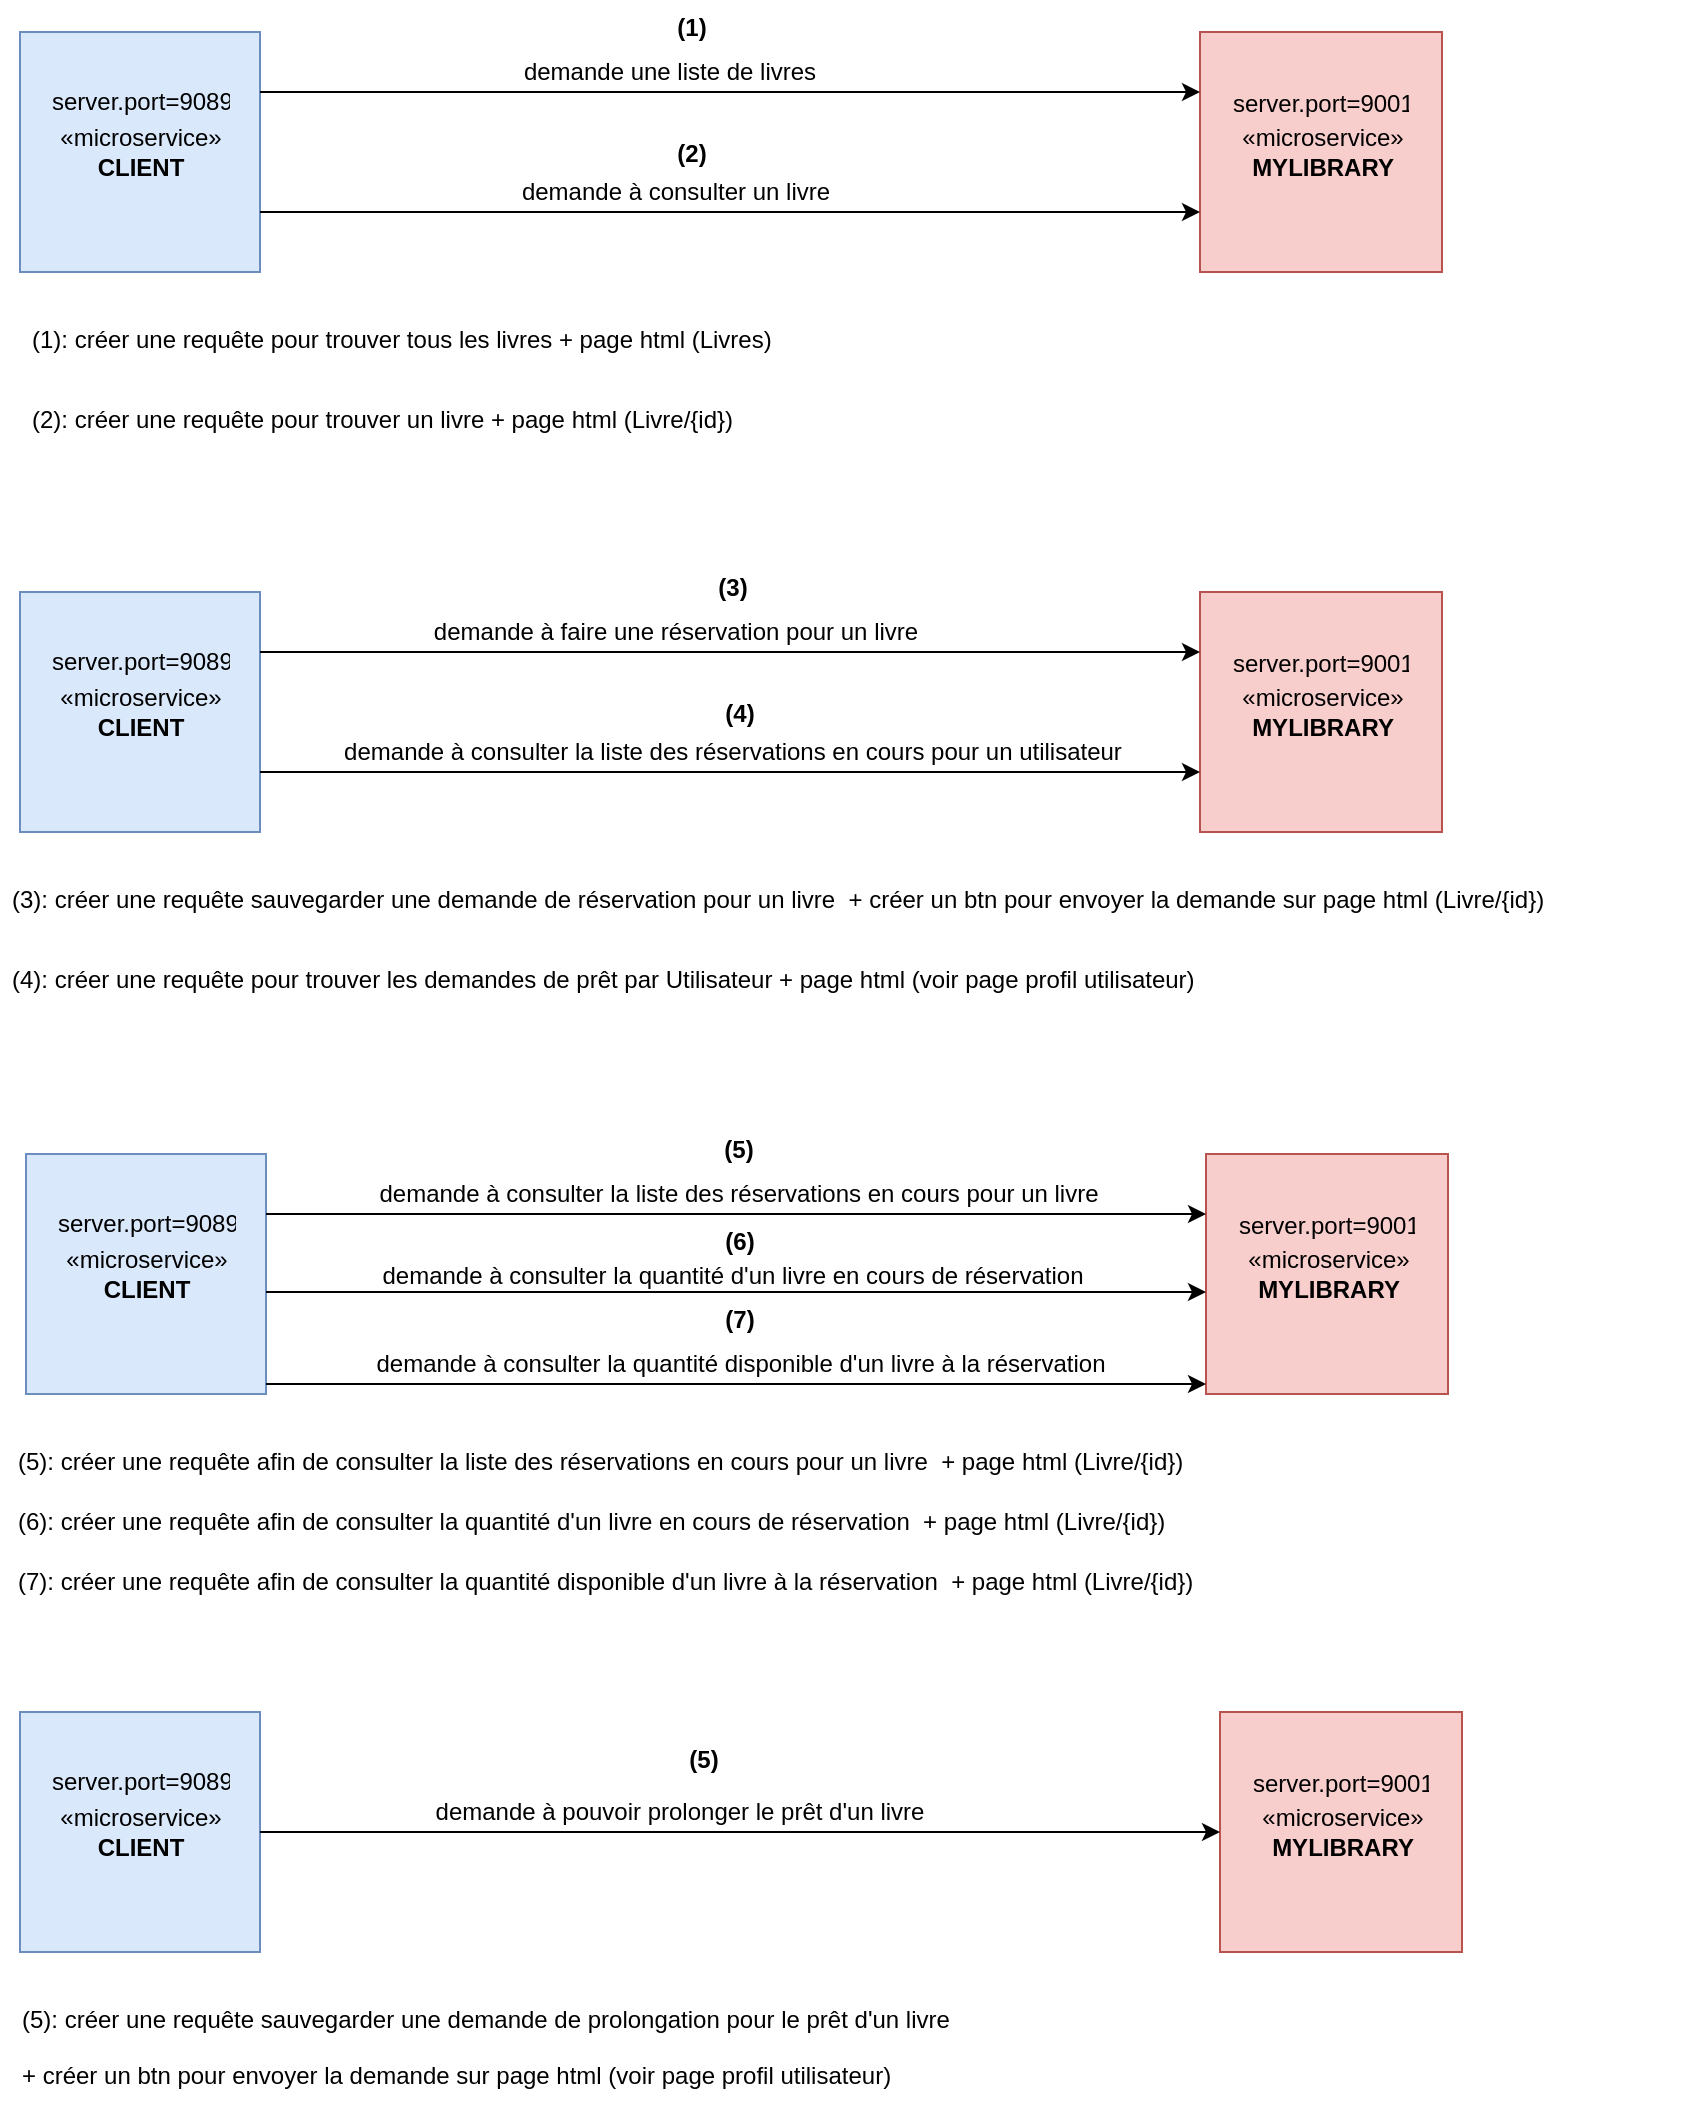 <mxfile version="12.7.9" type="github">
  <diagram id="7s5Dri6MQnNXjniFrHg-" name="Page-1">
    <mxGraphModel dx="2605" dy="1658" grid="1" gridSize="10" guides="1" tooltips="1" connect="1" arrows="1" fold="1" page="1" pageScale="1" pageWidth="827" pageHeight="1169" math="0" shadow="0">
      <root>
        <mxCell id="0" />
        <mxCell id="1" parent="0" />
        <mxCell id="JnspZn93SHJP-3UMMXjt-1" value="" style="group" parent="1" vertex="1" connectable="0">
          <mxGeometry x="40" y="80" width="120" height="120" as="geometry" />
        </mxCell>
        <mxCell id="JnspZn93SHJP-3UMMXjt-2" value="«microservice»&lt;br&gt;&lt;b&gt;CLIENT&lt;/b&gt;" style="html=1;fillColor=#dae8fc;strokeColor=#6c8ebf;" parent="JnspZn93SHJP-3UMMXjt-1" vertex="1">
          <mxGeometry width="120" height="120" as="geometry" />
        </mxCell>
        <mxCell id="JnspZn93SHJP-3UMMXjt-3" value="server.port=9089" style="text;strokeColor=none;fillColor=none;align=left;verticalAlign=top;spacingLeft=4;spacingRight=4;overflow=hidden;rotatable=0;points=[[0,0.5],[1,0.5]];portConstraint=eastwest;" parent="JnspZn93SHJP-3UMMXjt-1" vertex="1">
          <mxGeometry x="10" y="21" width="100" height="26" as="geometry" />
        </mxCell>
        <mxCell id="JnspZn93SHJP-3UMMXjt-4" value="" style="group" parent="1" vertex="1" connectable="0">
          <mxGeometry x="630" y="80" width="121" height="120" as="geometry" />
        </mxCell>
        <mxCell id="JnspZn93SHJP-3UMMXjt-5" value="«microservice»&lt;br&gt;&lt;b&gt;MYLIBRARY&lt;/b&gt;" style="html=1;fillColor=#f8cecc;strokeColor=#b85450;" parent="JnspZn93SHJP-3UMMXjt-4" vertex="1">
          <mxGeometry width="121" height="120" as="geometry" />
        </mxCell>
        <mxCell id="JnspZn93SHJP-3UMMXjt-6" value="server.port=9001" style="text;strokeColor=none;fillColor=none;align=left;verticalAlign=top;spacingLeft=4;spacingRight=4;overflow=hidden;rotatable=0;points=[[0,0.5],[1,0.5]];portConstraint=eastwest;" parent="JnspZn93SHJP-3UMMXjt-4" vertex="1">
          <mxGeometry x="10.5" y="22" width="99" height="26" as="geometry" />
        </mxCell>
        <mxCell id="JnspZn93SHJP-3UMMXjt-10" style="edgeStyle=orthogonalEdgeStyle;rounded=0;orthogonalLoop=1;jettySize=auto;html=1;exitX=1;exitY=0.25;exitDx=0;exitDy=0;entryX=0;entryY=0.25;entryDx=0;entryDy=0;" parent="1" source="JnspZn93SHJP-3UMMXjt-2" target="JnspZn93SHJP-3UMMXjt-5" edge="1">
          <mxGeometry relative="1" as="geometry" />
        </mxCell>
        <mxCell id="JnspZn93SHJP-3UMMXjt-11" style="edgeStyle=orthogonalEdgeStyle;rounded=0;orthogonalLoop=1;jettySize=auto;html=1;exitX=0;exitY=0.75;exitDx=0;exitDy=0;entryX=1;entryY=0.75;entryDx=0;entryDy=0;endArrow=none;endFill=0;startArrow=classic;startFill=1;" parent="1" source="JnspZn93SHJP-3UMMXjt-5" target="JnspZn93SHJP-3UMMXjt-2" edge="1">
          <mxGeometry relative="1" as="geometry" />
        </mxCell>
        <mxCell id="JnspZn93SHJP-3UMMXjt-12" value="demande une liste de livres" style="text;html=1;strokeColor=none;fillColor=none;align=center;verticalAlign=middle;whiteSpace=wrap;rounded=0;" parent="1" vertex="1">
          <mxGeometry x="280" y="90" width="170" height="20" as="geometry" />
        </mxCell>
        <mxCell id="JnspZn93SHJP-3UMMXjt-13" value="demande à consulter un livre " style="text;html=1;strokeColor=none;fillColor=none;align=center;verticalAlign=middle;whiteSpace=wrap;rounded=0;" parent="1" vertex="1">
          <mxGeometry x="283" y="150" width="170" height="20" as="geometry" />
        </mxCell>
        <mxCell id="JnspZn93SHJP-3UMMXjt-25" value="" style="group" parent="1" vertex="1" connectable="0">
          <mxGeometry x="40" y="360" width="120" height="120" as="geometry" />
        </mxCell>
        <mxCell id="JnspZn93SHJP-3UMMXjt-26" value="«microservice»&lt;br&gt;&lt;b&gt;CLIENT&lt;/b&gt;" style="html=1;fillColor=#dae8fc;strokeColor=#6c8ebf;" parent="JnspZn93SHJP-3UMMXjt-25" vertex="1">
          <mxGeometry width="120" height="120" as="geometry" />
        </mxCell>
        <mxCell id="JnspZn93SHJP-3UMMXjt-27" value="server.port=9089" style="text;strokeColor=none;fillColor=none;align=left;verticalAlign=top;spacingLeft=4;spacingRight=4;overflow=hidden;rotatable=0;points=[[0,0.5],[1,0.5]];portConstraint=eastwest;" parent="JnspZn93SHJP-3UMMXjt-25" vertex="1">
          <mxGeometry x="10" y="21" width="100" height="26" as="geometry" />
        </mxCell>
        <mxCell id="JnspZn93SHJP-3UMMXjt-28" value="" style="group" parent="1" vertex="1" connectable="0">
          <mxGeometry x="630" y="360" width="121" height="120" as="geometry" />
        </mxCell>
        <mxCell id="JnspZn93SHJP-3UMMXjt-29" value="«microservice»&lt;br&gt;&lt;b&gt;MYLIBRARY&lt;/b&gt;" style="html=1;fillColor=#f8cecc;strokeColor=#b85450;" parent="JnspZn93SHJP-3UMMXjt-28" vertex="1">
          <mxGeometry width="121" height="120" as="geometry" />
        </mxCell>
        <mxCell id="JnspZn93SHJP-3UMMXjt-30" value="server.port=9001" style="text;strokeColor=none;fillColor=none;align=left;verticalAlign=top;spacingLeft=4;spacingRight=4;overflow=hidden;rotatable=0;points=[[0,0.5],[1,0.5]];portConstraint=eastwest;" parent="JnspZn93SHJP-3UMMXjt-28" vertex="1">
          <mxGeometry x="10.5" y="22" width="99" height="26" as="geometry" />
        </mxCell>
        <mxCell id="JnspZn93SHJP-3UMMXjt-31" style="edgeStyle=orthogonalEdgeStyle;rounded=0;orthogonalLoop=1;jettySize=auto;html=1;exitX=1;exitY=0.25;exitDx=0;exitDy=0;entryX=0;entryY=0.25;entryDx=0;entryDy=0;" parent="1" source="JnspZn93SHJP-3UMMXjt-26" target="JnspZn93SHJP-3UMMXjt-29" edge="1">
          <mxGeometry relative="1" as="geometry" />
        </mxCell>
        <mxCell id="JnspZn93SHJP-3UMMXjt-32" style="edgeStyle=orthogonalEdgeStyle;rounded=0;orthogonalLoop=1;jettySize=auto;html=1;exitX=0;exitY=0.75;exitDx=0;exitDy=0;entryX=1;entryY=0.75;entryDx=0;entryDy=0;endArrow=none;endFill=0;startArrow=classic;startFill=1;" parent="1" source="JnspZn93SHJP-3UMMXjt-29" target="JnspZn93SHJP-3UMMXjt-26" edge="1">
          <mxGeometry relative="1" as="geometry" />
        </mxCell>
        <mxCell id="JnspZn93SHJP-3UMMXjt-33" value="demande à faire une réservation pour un livre" style="text;html=1;strokeColor=none;fillColor=none;align=center;verticalAlign=middle;whiteSpace=wrap;rounded=0;" parent="1" vertex="1">
          <mxGeometry x="238" y="370" width="260" height="20" as="geometry" />
        </mxCell>
        <mxCell id="JnspZn93SHJP-3UMMXjt-34" value="demande à consulter la liste des réservations en cours pour un utilisateur " style="text;html=1;strokeColor=none;fillColor=none;align=center;verticalAlign=middle;whiteSpace=wrap;rounded=0;" parent="1" vertex="1">
          <mxGeometry x="163" y="430" width="467" height="20" as="geometry" />
        </mxCell>
        <mxCell id="JnspZn93SHJP-3UMMXjt-35" value="" style="group" parent="1" vertex="1" connectable="0">
          <mxGeometry x="40" y="920" width="120" height="120" as="geometry" />
        </mxCell>
        <mxCell id="JnspZn93SHJP-3UMMXjt-36" value="«microservice»&lt;br&gt;&lt;b&gt;CLIENT&lt;/b&gt;" style="html=1;fillColor=#dae8fc;strokeColor=#6c8ebf;" parent="JnspZn93SHJP-3UMMXjt-35" vertex="1">
          <mxGeometry width="120" height="120" as="geometry" />
        </mxCell>
        <mxCell id="JnspZn93SHJP-3UMMXjt-37" value="server.port=9089" style="text;strokeColor=none;fillColor=none;align=left;verticalAlign=top;spacingLeft=4;spacingRight=4;overflow=hidden;rotatable=0;points=[[0,0.5],[1,0.5]];portConstraint=eastwest;" parent="JnspZn93SHJP-3UMMXjt-35" vertex="1">
          <mxGeometry x="10" y="21" width="100" height="26" as="geometry" />
        </mxCell>
        <mxCell id="JnspZn93SHJP-3UMMXjt-38" value="" style="group" parent="1" vertex="1" connectable="0">
          <mxGeometry x="640" y="920" width="121" height="120" as="geometry" />
        </mxCell>
        <mxCell id="JnspZn93SHJP-3UMMXjt-39" value="«microservice»&lt;br&gt;&lt;b&gt;MYLIBRARY&lt;/b&gt;" style="html=1;fillColor=#f8cecc;strokeColor=#b85450;" parent="JnspZn93SHJP-3UMMXjt-38" vertex="1">
          <mxGeometry width="121" height="120" as="geometry" />
        </mxCell>
        <mxCell id="JnspZn93SHJP-3UMMXjt-40" value="server.port=9001" style="text;strokeColor=none;fillColor=none;align=left;verticalAlign=top;spacingLeft=4;spacingRight=4;overflow=hidden;rotatable=0;points=[[0,0.5],[1,0.5]];portConstraint=eastwest;" parent="JnspZn93SHJP-3UMMXjt-38" vertex="1">
          <mxGeometry x="10.5" y="22" width="99" height="26" as="geometry" />
        </mxCell>
        <mxCell id="JnspZn93SHJP-3UMMXjt-43" value="demande à pouvoir prolonger le prêt d&#39;un livre" style="text;html=1;strokeColor=none;fillColor=none;align=center;verticalAlign=middle;whiteSpace=wrap;rounded=0;" parent="1" vertex="1">
          <mxGeometry x="240" y="960" width="260" height="20" as="geometry" />
        </mxCell>
        <mxCell id="JnspZn93SHJP-3UMMXjt-46" style="edgeStyle=orthogonalEdgeStyle;rounded=0;orthogonalLoop=1;jettySize=auto;html=1;startArrow=classic;startFill=1;endArrow=none;endFill=0;" parent="1" source="JnspZn93SHJP-3UMMXjt-39" target="JnspZn93SHJP-3UMMXjt-36" edge="1">
          <mxGeometry relative="1" as="geometry" />
        </mxCell>
        <mxCell id="yUXaploOOtpTbulD-QZl-1" value="(1): créer une requête pour trouver tous les livres + page html (Livres)  " style="text;strokeColor=none;fillColor=none;align=left;verticalAlign=top;spacingLeft=4;spacingRight=4;overflow=hidden;rotatable=0;points=[[0,0.5],[1,0.5]];portConstraint=eastwest;" parent="1" vertex="1">
          <mxGeometry x="40" y="220" width="410" height="30" as="geometry" />
        </mxCell>
        <mxCell id="yUXaploOOtpTbulD-QZl-3" value="(1)" style="text;align=center;fontStyle=1;verticalAlign=middle;spacingLeft=3;spacingRight=3;strokeColor=none;rotatable=0;points=[[0,0.5],[1,0.5]];portConstraint=eastwest;" parent="1" vertex="1">
          <mxGeometry x="336" y="64" width="80" height="26" as="geometry" />
        </mxCell>
        <mxCell id="yUXaploOOtpTbulD-QZl-4" value="(2)" style="text;align=center;fontStyle=1;verticalAlign=middle;spacingLeft=3;spacingRight=3;strokeColor=none;rotatable=0;points=[[0,0.5],[1,0.5]];portConstraint=eastwest;" parent="1" vertex="1">
          <mxGeometry x="336" y="127" width="80" height="26" as="geometry" />
        </mxCell>
        <mxCell id="yUXaploOOtpTbulD-QZl-5" value="(2): créer une requête pour trouver un livre + page html (Livre/{id})  " style="text;strokeColor=none;fillColor=none;align=left;verticalAlign=top;spacingLeft=4;spacingRight=4;overflow=hidden;rotatable=0;points=[[0,0.5],[1,0.5]];portConstraint=eastwest;" parent="1" vertex="1">
          <mxGeometry x="40" y="260" width="410" height="30" as="geometry" />
        </mxCell>
        <mxCell id="yUXaploOOtpTbulD-QZl-7" value="(3): créer une requête sauvegarder une demande de réservation pour un livre  + créer un btn pour envoyer la demande sur page html (Livre/{id})  " style="text;strokeColor=none;fillColor=none;align=left;verticalAlign=top;spacingLeft=4;spacingRight=4;overflow=hidden;rotatable=0;points=[[0,0.5],[1,0.5]];portConstraint=eastwest;" parent="1" vertex="1">
          <mxGeometry x="30" y="500" width="850" height="30" as="geometry" />
        </mxCell>
        <mxCell id="yUXaploOOtpTbulD-QZl-8" value="(4): créer une requête pour trouver les demandes de prêt par Utilisateur + page html (voir page profil utilisateur)  " style="text;strokeColor=none;fillColor=none;align=left;verticalAlign=top;spacingLeft=4;spacingRight=4;overflow=hidden;rotatable=0;points=[[0,0.5],[1,0.5]];portConstraint=eastwest;" parent="1" vertex="1">
          <mxGeometry x="30" y="540" width="630" height="30" as="geometry" />
        </mxCell>
        <mxCell id="yUXaploOOtpTbulD-QZl-9" value="(3)" style="text;align=center;fontStyle=1;verticalAlign=middle;spacingLeft=3;spacingRight=3;strokeColor=none;rotatable=0;points=[[0,0.5],[1,0.5]];portConstraint=eastwest;" parent="1" vertex="1">
          <mxGeometry x="356.5" y="344" width="80" height="26" as="geometry" />
        </mxCell>
        <mxCell id="yUXaploOOtpTbulD-QZl-10" value="(4)" style="text;align=center;fontStyle=1;verticalAlign=middle;spacingLeft=3;spacingRight=3;strokeColor=none;rotatable=0;points=[[0,0.5],[1,0.5]];portConstraint=eastwest;" parent="1" vertex="1">
          <mxGeometry x="360" y="407" width="80" height="26" as="geometry" />
        </mxCell>
        <mxCell id="yUXaploOOtpTbulD-QZl-11" value="(5)" style="text;align=center;fontStyle=1;verticalAlign=middle;spacingLeft=3;spacingRight=3;strokeColor=none;rotatable=0;points=[[0,0.5],[1,0.5]];portConstraint=eastwest;" parent="1" vertex="1">
          <mxGeometry x="342" y="930" width="80" height="26" as="geometry" />
        </mxCell>
        <mxCell id="yUXaploOOtpTbulD-QZl-12" value="(5): créer une requête sauvegarder une demande de prolongation pour le prêt d&#39;un livre  &#xa;&#xa;+ créer un btn pour envoyer la demande sur page html (voir page profil utilisateur)  " style="text;strokeColor=none;fillColor=none;align=left;verticalAlign=top;spacingLeft=4;spacingRight=4;overflow=hidden;rotatable=0;points=[[0,0.5],[1,0.5]];portConstraint=eastwest;" parent="1" vertex="1">
          <mxGeometry x="35" y="1060" width="525" height="60" as="geometry" />
        </mxCell>
        <mxCell id="yUXaploOOtpTbulD-QZl-13" value="" style="group" parent="1" vertex="1" connectable="0">
          <mxGeometry x="43" y="641" width="120" height="120" as="geometry" />
        </mxCell>
        <mxCell id="yUXaploOOtpTbulD-QZl-14" value="«microservice»&lt;br&gt;&lt;b&gt;CLIENT&lt;/b&gt;" style="html=1;fillColor=#dae8fc;strokeColor=#6c8ebf;" parent="yUXaploOOtpTbulD-QZl-13" vertex="1">
          <mxGeometry width="120" height="120" as="geometry" />
        </mxCell>
        <mxCell id="yUXaploOOtpTbulD-QZl-15" value="server.port=9089" style="text;strokeColor=none;fillColor=none;align=left;verticalAlign=top;spacingLeft=4;spacingRight=4;overflow=hidden;rotatable=0;points=[[0,0.5],[1,0.5]];portConstraint=eastwest;" parent="yUXaploOOtpTbulD-QZl-13" vertex="1">
          <mxGeometry x="10" y="21" width="100" height="26" as="geometry" />
        </mxCell>
        <mxCell id="yUXaploOOtpTbulD-QZl-16" value="" style="group" parent="1" vertex="1" connectable="0">
          <mxGeometry x="633" y="641" width="121" height="120" as="geometry" />
        </mxCell>
        <mxCell id="yUXaploOOtpTbulD-QZl-17" value="«microservice»&lt;br&gt;&lt;b&gt;MYLIBRARY&lt;/b&gt;" style="html=1;fillColor=#f8cecc;strokeColor=#b85450;" parent="yUXaploOOtpTbulD-QZl-16" vertex="1">
          <mxGeometry width="121" height="120" as="geometry" />
        </mxCell>
        <mxCell id="yUXaploOOtpTbulD-QZl-18" value="server.port=9001" style="text;strokeColor=none;fillColor=none;align=left;verticalAlign=top;spacingLeft=4;spacingRight=4;overflow=hidden;rotatable=0;points=[[0,0.5],[1,0.5]];portConstraint=eastwest;" parent="yUXaploOOtpTbulD-QZl-16" vertex="1">
          <mxGeometry x="10.5" y="22" width="99" height="26" as="geometry" />
        </mxCell>
        <mxCell id="yUXaploOOtpTbulD-QZl-19" style="edgeStyle=orthogonalEdgeStyle;rounded=0;orthogonalLoop=1;jettySize=auto;html=1;exitX=1;exitY=0.25;exitDx=0;exitDy=0;entryX=0;entryY=0.25;entryDx=0;entryDy=0;" parent="1" source="yUXaploOOtpTbulD-QZl-14" target="yUXaploOOtpTbulD-QZl-17" edge="1">
          <mxGeometry relative="1" as="geometry" />
        </mxCell>
        <mxCell id="yUXaploOOtpTbulD-QZl-22" value="demande à consulter la quantité d&#39;un livre en cours de réservation " style="text;html=1;strokeColor=none;fillColor=none;align=center;verticalAlign=middle;whiteSpace=wrap;rounded=0;" parent="1" vertex="1">
          <mxGeometry x="163" y="697" width="467" height="10" as="geometry" />
        </mxCell>
        <mxCell id="yUXaploOOtpTbulD-QZl-23" value="(5): créer une requête afin de consulter la liste des réservations en cours pour un livre  + page html (Livre/{id})  " style="text;strokeColor=none;fillColor=none;align=left;verticalAlign=top;spacingLeft=4;spacingRight=4;overflow=hidden;rotatable=0;points=[[0,0.5],[1,0.5]];portConstraint=eastwest;" parent="1" vertex="1">
          <mxGeometry x="33" y="781" width="687" height="30" as="geometry" />
        </mxCell>
        <mxCell id="yUXaploOOtpTbulD-QZl-25" value="(5)" style="text;align=center;fontStyle=1;verticalAlign=middle;spacingLeft=3;spacingRight=3;strokeColor=none;rotatable=0;points=[[0,0.5],[1,0.5]];portConstraint=eastwest;" parent="1" vertex="1">
          <mxGeometry x="359.5" y="625" width="80" height="26" as="geometry" />
        </mxCell>
        <mxCell id="yUXaploOOtpTbulD-QZl-26" value="(6)" style="text;align=center;fontStyle=1;verticalAlign=middle;spacingLeft=3;spacingRight=3;strokeColor=none;rotatable=0;points=[[0,0.5],[1,0.5]];portConstraint=eastwest;" parent="1" vertex="1">
          <mxGeometry x="360" y="671" width="80" height="26" as="geometry" />
        </mxCell>
        <mxCell id="yUXaploOOtpTbulD-QZl-29" value="demande à consulter la liste des réservations en cours pour un livre " style="text;html=1;strokeColor=none;fillColor=none;align=center;verticalAlign=middle;whiteSpace=wrap;rounded=0;" parent="1" vertex="1">
          <mxGeometry x="166" y="651" width="467" height="20" as="geometry" />
        </mxCell>
        <mxCell id="yUXaploOOtpTbulD-QZl-30" value="demande à consulter la quantité disponible d&#39;un livre à la réservation " style="text;html=1;strokeColor=none;fillColor=none;align=center;verticalAlign=middle;whiteSpace=wrap;rounded=0;" parent="1" vertex="1">
          <mxGeometry x="166.5" y="736" width="467" height="20" as="geometry" />
        </mxCell>
        <mxCell id="yUXaploOOtpTbulD-QZl-31" value="(7)" style="text;align=center;fontStyle=1;verticalAlign=middle;spacingLeft=3;spacingRight=3;strokeColor=none;rotatable=0;points=[[0,0.5],[1,0.5]];portConstraint=eastwest;" parent="1" vertex="1">
          <mxGeometry x="360" y="710" width="80" height="26" as="geometry" />
        </mxCell>
        <mxCell id="yUXaploOOtpTbulD-QZl-33" style="edgeStyle=orthogonalEdgeStyle;rounded=0;orthogonalLoop=1;jettySize=auto;html=1;exitX=1;exitY=0.25;exitDx=0;exitDy=0;entryX=0;entryY=0.25;entryDx=0;entryDy=0;" parent="1" edge="1">
          <mxGeometry relative="1" as="geometry">
            <mxPoint x="163" y="710" as="sourcePoint" />
            <mxPoint x="633" y="710" as="targetPoint" />
          </mxGeometry>
        </mxCell>
        <mxCell id="yUXaploOOtpTbulD-QZl-34" style="edgeStyle=orthogonalEdgeStyle;rounded=0;orthogonalLoop=1;jettySize=auto;html=1;exitX=1;exitY=0.25;exitDx=0;exitDy=0;entryX=0;entryY=0.25;entryDx=0;entryDy=0;" parent="1" edge="1">
          <mxGeometry relative="1" as="geometry">
            <mxPoint x="163" y="756" as="sourcePoint" />
            <mxPoint x="633" y="756" as="targetPoint" />
          </mxGeometry>
        </mxCell>
        <mxCell id="yUXaploOOtpTbulD-QZl-35" value="(6): créer une requête afin de consulter la quantité d&#39;un livre en cours de réservation  + page html (Livre/{id})  " style="text;strokeColor=none;fillColor=none;align=left;verticalAlign=top;spacingLeft=4;spacingRight=4;overflow=hidden;rotatable=0;points=[[0,0.5],[1,0.5]];portConstraint=eastwest;" parent="1" vertex="1">
          <mxGeometry x="33" y="811" width="647" height="30" as="geometry" />
        </mxCell>
        <mxCell id="yUXaploOOtpTbulD-QZl-36" value="(7): créer une requête afin de consulter la quantité disponible d&#39;un livre à la réservation  + page html (Livre/{id})  " style="text;strokeColor=none;fillColor=none;align=left;verticalAlign=top;spacingLeft=4;spacingRight=4;overflow=hidden;rotatable=0;points=[[0,0.5],[1,0.5]];portConstraint=eastwest;" parent="1" vertex="1">
          <mxGeometry x="33" y="841" width="647" height="30" as="geometry" />
        </mxCell>
      </root>
    </mxGraphModel>
  </diagram>
</mxfile>
